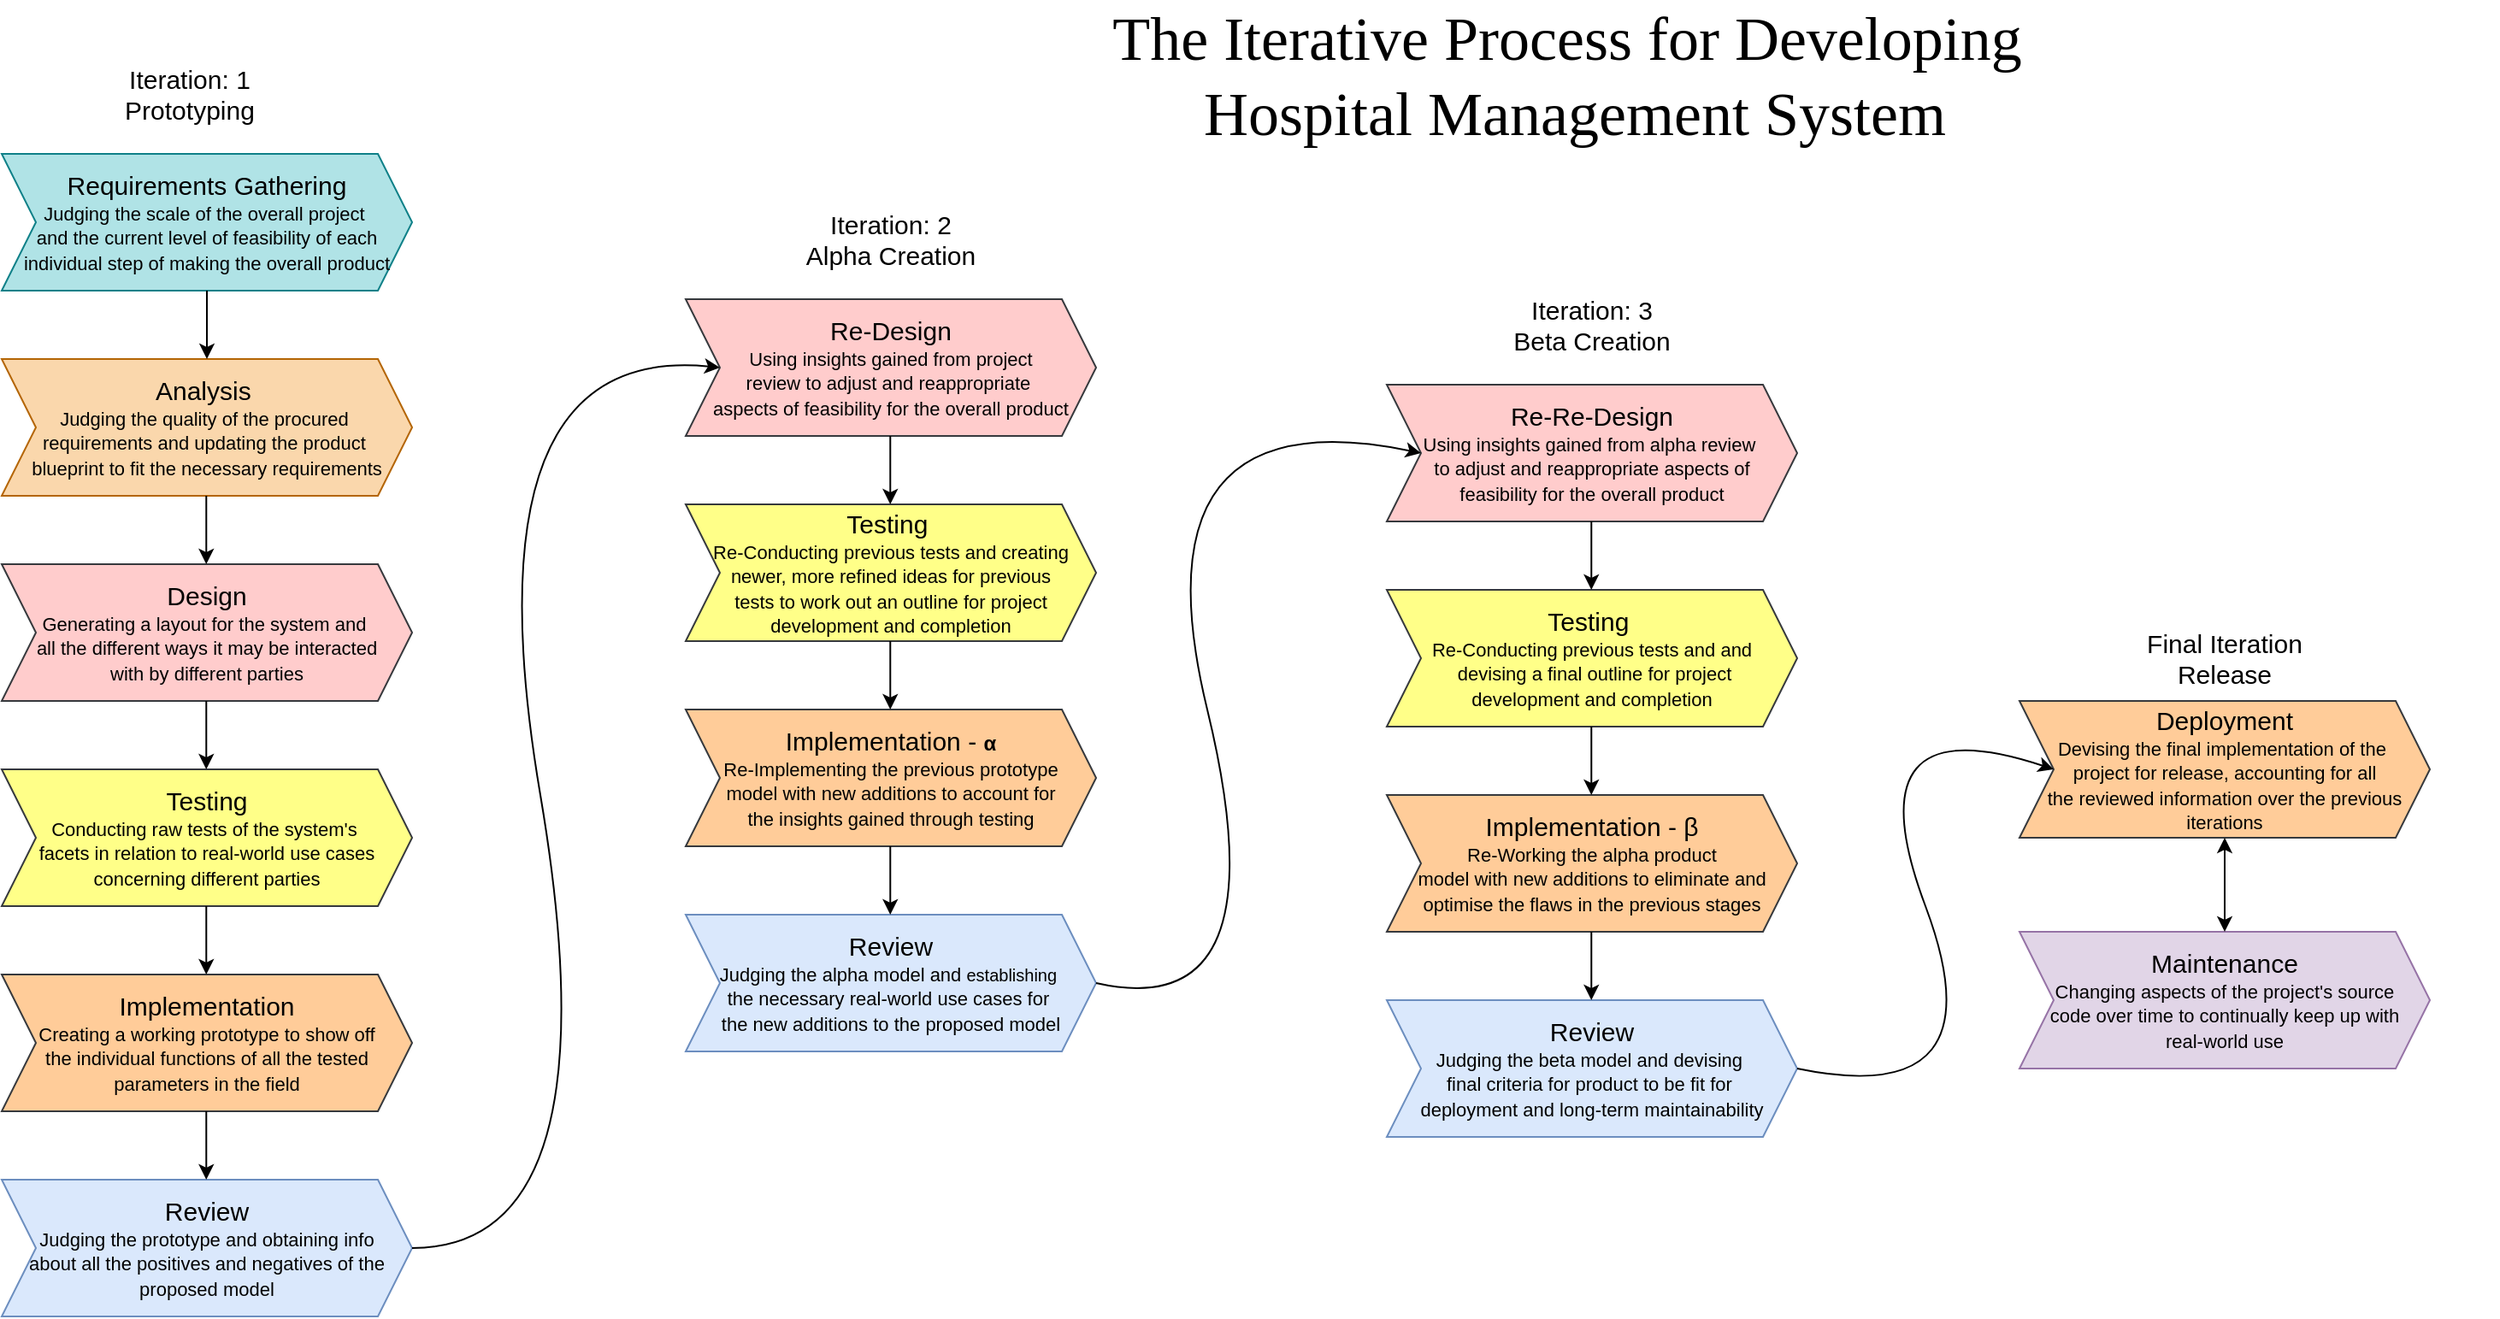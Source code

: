 <mxfile version="26.0.16">
  <diagram name="Page-1" id="-dPIcKe8QbA3c0jQxvfn">
    <mxGraphModel dx="2206" dy="1286" grid="1" gridSize="10" guides="1" tooltips="1" connect="1" arrows="1" fold="1" page="1" pageScale="1" pageWidth="850" pageHeight="1100" math="0" shadow="0">
      <root>
        <mxCell id="0" />
        <mxCell id="1" parent="0" />
        <mxCell id="zoukKVr7SG2NmZqWeOoU-2" value="&lt;font style=&quot;font-size: 15px;&quot;&gt;Requirements Gathering&lt;/font&gt;&lt;div&gt;&lt;font style=&quot;font-size: 11px;&quot;&gt;Judging the scale of the overall project&amp;nbsp;&lt;/font&gt;&lt;/div&gt;&lt;div&gt;&lt;font style=&quot;font-size: 11px;&quot;&gt;and the current level of feasibility of each individual step of making the overall product&lt;/font&gt;&lt;/div&gt;" style="shape=step;perimeter=stepPerimeter;whiteSpace=wrap;html=1;fixedSize=1;fillColor=#b0e3e6;strokeColor=#0e8088;" parent="1" vertex="1">
          <mxGeometry x="120" y="120" width="240" height="80" as="geometry" />
        </mxCell>
        <mxCell id="zoukKVr7SG2NmZqWeOoU-3" value="&lt;font style=&quot;font-size: 15px;&quot;&gt;Analysis&amp;nbsp;&lt;/font&gt;&lt;div&gt;&lt;font style=&quot;font-size: 11px;&quot;&gt;Judging the quality of the procured&amp;nbsp;&lt;/font&gt;&lt;/div&gt;&lt;div&gt;&lt;font style=&quot;font-size: 11px;&quot;&gt;requirements and updating the product&amp;nbsp;&lt;/font&gt;&lt;/div&gt;&lt;div&gt;&lt;font style=&quot;font-size: 11px;&quot;&gt;blueprint to fit the necessary requirements&lt;/font&gt;&lt;/div&gt;" style="shape=step;perimeter=stepPerimeter;whiteSpace=wrap;html=1;fixedSize=1;fillColor=#fad7ac;strokeColor=#b46504;" parent="1" vertex="1">
          <mxGeometry x="120" y="240" width="240" height="80" as="geometry" />
        </mxCell>
        <mxCell id="w0IDhvAIGdiMD3zVf8jR-1" value="&lt;font style=&quot;font-size: 15px;&quot;&gt;Iteration: 1&lt;/font&gt;&lt;div&gt;&lt;font style=&quot;font-size: 15px;&quot;&gt;Prototyping&lt;/font&gt;&lt;/div&gt;" style="text;html=1;align=center;verticalAlign=middle;whiteSpace=wrap;rounded=0;" vertex="1" parent="1">
          <mxGeometry x="180" y="70" width="100" height="30" as="geometry" />
        </mxCell>
        <mxCell id="w0IDhvAIGdiMD3zVf8jR-2" value="&lt;font style=&quot;font-size: 15px;&quot;&gt;Design&lt;/font&gt;&lt;div&gt;&lt;span style=&quot;font-size: 11px;&quot;&gt;Generating a layout for the system and&amp;nbsp;&lt;/span&gt;&lt;/div&gt;&lt;div&gt;&lt;span style=&quot;font-size: 11px;&quot;&gt;all the different ways it may be interacted&lt;/span&gt;&lt;/div&gt;&lt;div&gt;&lt;span style=&quot;font-size: 11px;&quot;&gt;with by different parties&lt;/span&gt;&lt;/div&gt;" style="shape=step;perimeter=stepPerimeter;whiteSpace=wrap;html=1;fixedSize=1;fillColor=#ffcccc;strokeColor=#36393d;" vertex="1" parent="1">
          <mxGeometry x="120" y="360" width="240" height="80" as="geometry" />
        </mxCell>
        <mxCell id="w0IDhvAIGdiMD3zVf8jR-3" value="&lt;font style=&quot;font-size: 15px;&quot;&gt;Testing&lt;/font&gt;&lt;div&gt;&lt;span style=&quot;font-size: 11px;&quot;&gt;Conducting raw tests of the system&#39;s&amp;nbsp;&lt;/span&gt;&lt;/div&gt;&lt;div&gt;&lt;span style=&quot;font-size: 11px; background-color: transparent; color: light-dark(rgb(0, 0, 0), rgb(255, 255, 255));&quot;&gt;facets in relation to real-world use cases concerning different parties&lt;/span&gt;&lt;/div&gt;" style="shape=step;perimeter=stepPerimeter;whiteSpace=wrap;html=1;fixedSize=1;fillColor=#ffff88;strokeColor=#36393d;" vertex="1" parent="1">
          <mxGeometry x="120" y="480" width="240" height="80" as="geometry" />
        </mxCell>
        <mxCell id="w0IDhvAIGdiMD3zVf8jR-4" value="&lt;font style=&quot;font-size: 15px;&quot;&gt;Implementation&lt;/font&gt;&lt;div&gt;&lt;span style=&quot;font-size: 11px;&quot;&gt;Creating a working prototype to show off&lt;br&gt;&lt;/span&gt;&lt;/div&gt;&lt;div&gt;&lt;span style=&quot;font-size: 11px;&quot;&gt;the individual functions of all the tested&lt;/span&gt;&lt;/div&gt;&lt;div&gt;&lt;span style=&quot;font-size: 11px;&quot;&gt;parameters in the field&lt;/span&gt;&lt;/div&gt;" style="shape=step;perimeter=stepPerimeter;whiteSpace=wrap;html=1;fixedSize=1;fillColor=#ffcc99;strokeColor=#36393d;" vertex="1" parent="1">
          <mxGeometry x="120" y="600" width="240" height="80" as="geometry" />
        </mxCell>
        <mxCell id="w0IDhvAIGdiMD3zVf8jR-5" value="&lt;font style=&quot;font-size: 15px;&quot;&gt;Review&lt;/font&gt;&lt;div&gt;&lt;span style=&quot;font-size: 11px; background-color: transparent; color: light-dark(rgb(0, 0, 0), rgb(255, 255, 255));&quot;&gt;Judging the prototype and obtaining info&lt;/span&gt;&lt;/div&gt;&lt;div&gt;&lt;span style=&quot;font-size: 11px; background-color: transparent; color: light-dark(rgb(0, 0, 0), rgb(255, 255, 255));&quot;&gt;about all the positives and negatives of the&lt;/span&gt;&lt;/div&gt;&lt;div&gt;&lt;span style=&quot;font-size: 11px; background-color: transparent; color: light-dark(rgb(0, 0, 0), rgb(255, 255, 255));&quot;&gt;proposed model&lt;/span&gt;&lt;/div&gt;" style="shape=step;perimeter=stepPerimeter;whiteSpace=wrap;html=1;fixedSize=1;fillColor=#dae8fc;strokeColor=#6c8ebf;" vertex="1" parent="1">
          <mxGeometry x="120" y="720" width="240" height="80" as="geometry" />
        </mxCell>
        <mxCell id="w0IDhvAIGdiMD3zVf8jR-6" value="&lt;font style=&quot;font-size: 15px;&quot;&gt;Re-Design&lt;/font&gt;&lt;div&gt;&lt;font style=&quot;font-size: 11px;&quot;&gt;Using insights gained from project&lt;/font&gt;&lt;/div&gt;&lt;div&gt;&lt;span style=&quot;background-color: transparent; color: light-dark(rgb(0, 0, 0), rgb(255, 255, 255)); font-size: 11px;&quot;&gt;review&amp;nbsp;&lt;/span&gt;&lt;span style=&quot;background-color: transparent; color: light-dark(rgb(0, 0, 0), rgb(255, 255, 255)); font-size: 11px;&quot;&gt;to adjust and reappropriate&amp;nbsp;&lt;/span&gt;&lt;/div&gt;&lt;div&gt;&lt;span style=&quot;background-color: transparent; color: light-dark(rgb(0, 0, 0), rgb(255, 255, 255)); font-size: 11px;&quot;&gt;aspects of&amp;nbsp;&lt;/span&gt;&lt;span style=&quot;background-color: transparent; color: light-dark(rgb(0, 0, 0), rgb(255, 255, 255)); font-size: 11px;&quot;&gt;feasibility for the overall product&lt;/span&gt;&lt;/div&gt;" style="shape=step;perimeter=stepPerimeter;whiteSpace=wrap;html=1;fixedSize=1;fillColor=#ffcccc;strokeColor=#36393d;" vertex="1" parent="1">
          <mxGeometry x="520" y="205" width="240" height="80" as="geometry" />
        </mxCell>
        <mxCell id="w0IDhvAIGdiMD3zVf8jR-7" value="&lt;font style=&quot;font-size: 15px;&quot;&gt;Testing&amp;nbsp;&lt;/font&gt;&lt;div&gt;&lt;span style=&quot;font-size: 11px;&quot;&gt;Re-Conducting previous tests and creating&lt;/span&gt;&lt;/div&gt;&lt;div&gt;&lt;span style=&quot;font-size: 11px;&quot;&gt;newer, more refined ideas for previous&lt;/span&gt;&lt;/div&gt;&lt;div&gt;&lt;span style=&quot;font-size: 11px;&quot;&gt;tests to work out an outline for project&lt;/span&gt;&lt;/div&gt;&lt;div&gt;&lt;span style=&quot;font-size: 11px;&quot;&gt;development and completion&lt;/span&gt;&lt;/div&gt;" style="shape=step;perimeter=stepPerimeter;whiteSpace=wrap;html=1;fixedSize=1;fillColor=#ffff88;strokeColor=#36393d;" vertex="1" parent="1">
          <mxGeometry x="520" y="325" width="240" height="80" as="geometry" />
        </mxCell>
        <mxCell id="w0IDhvAIGdiMD3zVf8jR-8" value="&lt;font style=&quot;font-size: 15px;&quot;&gt;Iteration: 2&lt;/font&gt;&lt;div&gt;&lt;font style=&quot;font-size: 15px;&quot;&gt;Alpha Creation&lt;/font&gt;&lt;/div&gt;" style="text;html=1;align=center;verticalAlign=middle;whiteSpace=wrap;rounded=0;" vertex="1" parent="1">
          <mxGeometry x="580" y="155" width="120" height="30" as="geometry" />
        </mxCell>
        <mxCell id="w0IDhvAIGdiMD3zVf8jR-9" value="&lt;font style=&quot;font-size: 15px;&quot;&gt;Implementation -&amp;nbsp;&lt;/font&gt;&lt;b&gt;α&lt;/b&gt;&lt;div&gt;&lt;span style=&quot;font-size: 11px; background-color: transparent; color: light-dark(rgb(0, 0, 0), rgb(255, 255, 255));&quot;&gt;Re-Implementing the previous prototype&lt;/span&gt;&lt;/div&gt;&lt;div&gt;&lt;span style=&quot;font-size: 11px; background-color: transparent; color: light-dark(rgb(0, 0, 0), rgb(255, 255, 255));&quot;&gt;model with new additions to account for&lt;/span&gt;&lt;/div&gt;&lt;div&gt;&lt;span style=&quot;font-size: 11px; background-color: transparent; color: light-dark(rgb(0, 0, 0), rgb(255, 255, 255));&quot;&gt;the insights gained through testing&lt;/span&gt;&lt;/div&gt;" style="shape=step;perimeter=stepPerimeter;whiteSpace=wrap;html=1;fixedSize=1;fillColor=#ffcc99;strokeColor=#36393d;" vertex="1" parent="1">
          <mxGeometry x="520" y="445" width="240" height="80" as="geometry" />
        </mxCell>
        <mxCell id="w0IDhvAIGdiMD3zVf8jR-10" value="&lt;font style=&quot;font-size: 15px;&quot;&gt;Review&lt;/font&gt;&lt;div&gt;&lt;div&gt;&lt;span style=&quot;font-size: 11px; background-color: transparent; color: light-dark(rgb(0, 0, 0), rgb(255, 255, 255));&quot;&gt;Judging the alpha model and &lt;/span&gt;&lt;span style=&quot;background-color: transparent; color: light-dark(rgb(0, 0, 0), rgb(255, 255, 255));&quot;&gt;&lt;font style=&quot;font-size: 10px;&quot;&gt;establishing&lt;/font&gt;&lt;/span&gt;&lt;span style=&quot;font-size: 11px; background-color: transparent; color: light-dark(rgb(0, 0, 0), rgb(255, 255, 255));&quot;&gt;&amp;nbsp;&lt;/span&gt;&lt;/div&gt;&lt;div&gt;&lt;span style=&quot;font-size: 11px; background-color: transparent; color: light-dark(rgb(0, 0, 0), rgb(255, 255, 255));&quot;&gt;the necessary real-world use cases for&amp;nbsp;&lt;/span&gt;&lt;/div&gt;&lt;div&gt;&lt;span style=&quot;font-size: 11px; background-color: transparent; color: light-dark(rgb(0, 0, 0), rgb(255, 255, 255));&quot;&gt;the new additions to&amp;nbsp;&lt;/span&gt;&lt;span style=&quot;background-color: transparent; color: light-dark(rgb(0, 0, 0), rgb(255, 255, 255)); font-size: 11px;&quot;&gt;the&amp;nbsp;&lt;/span&gt;&lt;span style=&quot;background-color: transparent; color: light-dark(rgb(0, 0, 0), rgb(255, 255, 255)); font-size: 11px;&quot;&gt;proposed model&lt;/span&gt;&lt;/div&gt;&lt;/div&gt;" style="shape=step;perimeter=stepPerimeter;whiteSpace=wrap;html=1;fixedSize=1;fillColor=#dae8fc;strokeColor=#6c8ebf;" vertex="1" parent="1">
          <mxGeometry x="520" y="565" width="240" height="80" as="geometry" />
        </mxCell>
        <mxCell id="w0IDhvAIGdiMD3zVf8jR-14" value="&lt;font style=&quot;font-size: 15px;&quot;&gt;Re-Re-Design&lt;/font&gt;&lt;div&gt;&lt;font style=&quot;font-size: 11px;&quot;&gt;Using insights gained from alpha&amp;nbsp;&lt;/font&gt;&lt;span style=&quot;background-color: transparent; color: light-dark(rgb(0, 0, 0), rgb(255, 255, 255)); font-size: 11px;&quot;&gt;review&amp;nbsp;&lt;/span&gt;&lt;/div&gt;&lt;div&gt;&lt;span style=&quot;background-color: transparent; color: light-dark(rgb(0, 0, 0), rgb(255, 255, 255)); font-size: 11px;&quot;&gt;to adjust and reappropriate aspects of&lt;/span&gt;&lt;/div&gt;&lt;div&gt;&lt;span style=&quot;background-color: transparent; color: light-dark(rgb(0, 0, 0), rgb(255, 255, 255)); font-size: 11px;&quot;&gt;feasibility for the overall product&lt;/span&gt;&lt;/div&gt;" style="shape=step;perimeter=stepPerimeter;whiteSpace=wrap;html=1;fixedSize=1;fillColor=#ffcccc;strokeColor=#36393d;" vertex="1" parent="1">
          <mxGeometry x="930" y="255" width="240" height="80" as="geometry" />
        </mxCell>
        <mxCell id="w0IDhvAIGdiMD3zVf8jR-15" value="&lt;font style=&quot;font-size: 15px;&quot;&gt;Testing&amp;nbsp;&lt;/font&gt;&lt;div&gt;&lt;span style=&quot;font-size: 11px;&quot;&gt;Re-Conducting previous tests and and&lt;/span&gt;&lt;/div&gt;&lt;div&gt;&lt;span style=&quot;font-size: 11px;&quot;&gt;&amp;nbsp;devising a final outline&lt;/span&gt;&lt;span style=&quot;font-size: 11px; background-color: transparent; color: light-dark(rgb(0, 0, 0), rgb(255, 255, 255));&quot;&gt;&amp;nbsp;for project&lt;/span&gt;&lt;/div&gt;&lt;div&gt;&lt;span style=&quot;font-size: 11px;&quot;&gt;development and completion&lt;/span&gt;&lt;/div&gt;" style="shape=step;perimeter=stepPerimeter;whiteSpace=wrap;html=1;fixedSize=1;fillColor=#ffff88;strokeColor=#36393d;" vertex="1" parent="1">
          <mxGeometry x="930" y="375" width="240" height="80" as="geometry" />
        </mxCell>
        <mxCell id="w0IDhvAIGdiMD3zVf8jR-16" value="&lt;font style=&quot;font-size: 15px;&quot;&gt;Iteration: 3&lt;/font&gt;&lt;div&gt;&lt;font style=&quot;font-size: 15px;&quot;&gt;Beta Creation&lt;/font&gt;&lt;/div&gt;" style="text;html=1;align=center;verticalAlign=middle;whiteSpace=wrap;rounded=0;" vertex="1" parent="1">
          <mxGeometry x="990" y="205" width="120" height="30" as="geometry" />
        </mxCell>
        <mxCell id="w0IDhvAIGdiMD3zVf8jR-17" value="&lt;font style=&quot;font-size: 15px;&quot;&gt;Implementation -&amp;nbsp;β&lt;/font&gt;&lt;div&gt;&lt;span style=&quot;font-size: 11px; background-color: transparent; color: light-dark(rgb(0, 0, 0), rgb(255, 255, 255));&quot;&gt;Re-Working the alpha product&lt;/span&gt;&lt;/div&gt;&lt;div&gt;&lt;span style=&quot;font-size: 11px; background-color: transparent; color: light-dark(rgb(0, 0, 0), rgb(255, 255, 255));&quot;&gt;model with new additions to eliminate and optimise the flaws in the previous stages&lt;/span&gt;&lt;/div&gt;" style="shape=step;perimeter=stepPerimeter;whiteSpace=wrap;html=1;fixedSize=1;fillColor=#ffcc99;strokeColor=#36393d;" vertex="1" parent="1">
          <mxGeometry x="930" y="495" width="240" height="80" as="geometry" />
        </mxCell>
        <mxCell id="w0IDhvAIGdiMD3zVf8jR-18" value="&lt;font style=&quot;font-size: 15px;&quot;&gt;Review&lt;/font&gt;&lt;div&gt;&lt;div&gt;&lt;span style=&quot;font-size: 11px; background-color: transparent; color: light-dark(rgb(0, 0, 0), rgb(255, 255, 255));&quot;&gt;Judging the beta model and&amp;nbsp;&lt;/span&gt;&lt;span style=&quot;background-color: transparent; color: light-dark(rgb(0, 0, 0), rgb(255, 255, 255)); font-size: 11px;&quot;&gt;devising&amp;nbsp;&lt;/span&gt;&lt;/div&gt;&lt;div&gt;&lt;span style=&quot;font-size: 11px; background-color: transparent; color: light-dark(rgb(0, 0, 0), rgb(255, 255, 255));&quot;&gt;final&amp;nbsp;&lt;/span&gt;&lt;span style=&quot;font-size: 11px; background-color: transparent; color: light-dark(rgb(0, 0, 0), rgb(255, 255, 255));&quot;&gt;criteria for product to be fit for&amp;nbsp;&lt;/span&gt;&lt;/div&gt;&lt;/div&gt;&lt;div&gt;&lt;span style=&quot;font-size: 11px; background-color: transparent; color: light-dark(rgb(0, 0, 0), rgb(255, 255, 255));&quot;&gt;deployment&amp;nbsp;&lt;/span&gt;&lt;span style=&quot;font-size: 11px; background-color: transparent; color: light-dark(rgb(0, 0, 0), rgb(255, 255, 255));&quot;&gt;and long-term maintainability&lt;/span&gt;&lt;/div&gt;" style="shape=step;perimeter=stepPerimeter;whiteSpace=wrap;html=1;fixedSize=1;fillColor=#dae8fc;strokeColor=#6c8ebf;" vertex="1" parent="1">
          <mxGeometry x="930" y="615" width="240" height="80" as="geometry" />
        </mxCell>
        <mxCell id="w0IDhvAIGdiMD3zVf8jR-19" value="&lt;font style=&quot;font-size: 15px;&quot;&gt;Deployment&lt;/font&gt;&lt;div&gt;&lt;div&gt;&lt;span style=&quot;font-size: 11px;&quot;&gt;Devising the final implementation of the&amp;nbsp;&lt;/span&gt;&lt;/div&gt;&lt;/div&gt;&lt;div&gt;&lt;span style=&quot;font-size: 11px;&quot;&gt;project for release, accounting for all the&amp;nbsp;&lt;/span&gt;&lt;span style=&quot;font-size: 11px; background-color: transparent; color: light-dark(rgb(0, 0, 0), rgb(255, 255, 255));&quot;&gt;reviewed information over the previous iterations&lt;/span&gt;&lt;/div&gt;" style="shape=step;perimeter=stepPerimeter;whiteSpace=wrap;html=1;fixedSize=1;fillColor=#ffcc99;strokeColor=#36393d;" vertex="1" parent="1">
          <mxGeometry x="1300" y="440" width="240" height="80" as="geometry" />
        </mxCell>
        <mxCell id="w0IDhvAIGdiMD3zVf8jR-20" value="&lt;font style=&quot;font-size: 15px;&quot;&gt;Maintenance&lt;/font&gt;&lt;div&gt;&lt;div&gt;&lt;span style=&quot;font-size: 11px;&quot;&gt;Changing aspects of the project&#39;s source&lt;/span&gt;&lt;/div&gt;&lt;/div&gt;&lt;div&gt;&lt;span style=&quot;font-size: 11px;&quot;&gt;code over time to continually keep up with&lt;/span&gt;&lt;/div&gt;&lt;div&gt;&lt;span style=&quot;font-size: 11px;&quot;&gt;real-world use&lt;/span&gt;&lt;/div&gt;" style="shape=step;perimeter=stepPerimeter;whiteSpace=wrap;html=1;fixedSize=1;fillColor=#e1d5e7;strokeColor=#9673a6;" vertex="1" parent="1">
          <mxGeometry x="1300" y="575" width="240" height="80" as="geometry" />
        </mxCell>
        <mxCell id="w0IDhvAIGdiMD3zVf8jR-21" value="&lt;font style=&quot;font-size: 15px;&quot;&gt;Final Iteration&lt;/font&gt;&lt;div&gt;&lt;span style=&quot;font-size: 15px;&quot;&gt;Release&lt;/span&gt;&lt;/div&gt;" style="text;html=1;align=center;verticalAlign=middle;whiteSpace=wrap;rounded=0;" vertex="1" parent="1">
          <mxGeometry x="1360" y="400" width="120" height="30" as="geometry" />
        </mxCell>
        <mxCell id="w0IDhvAIGdiMD3zVf8jR-27" value="" style="endArrow=classic;html=1;rounded=0;exitX=0.5;exitY=1;exitDx=0;exitDy=0;entryX=0.5;entryY=0;entryDx=0;entryDy=0;" edge="1" parent="1" source="zoukKVr7SG2NmZqWeOoU-2" target="zoukKVr7SG2NmZqWeOoU-3">
          <mxGeometry width="50" height="50" relative="1" as="geometry">
            <mxPoint x="330" y="430" as="sourcePoint" />
            <mxPoint x="380" y="380" as="targetPoint" />
          </mxGeometry>
        </mxCell>
        <mxCell id="w0IDhvAIGdiMD3zVf8jR-28" value="" style="endArrow=classic;html=1;rounded=0;exitX=0.5;exitY=1;exitDx=0;exitDy=0;entryX=0.5;entryY=0;entryDx=0;entryDy=0;" edge="1" parent="1">
          <mxGeometry width="50" height="50" relative="1" as="geometry">
            <mxPoint x="239.64" y="320" as="sourcePoint" />
            <mxPoint x="239.64" y="360" as="targetPoint" />
          </mxGeometry>
        </mxCell>
        <mxCell id="w0IDhvAIGdiMD3zVf8jR-29" value="" style="endArrow=classic;html=1;rounded=0;exitX=0.5;exitY=1;exitDx=0;exitDy=0;entryX=0.5;entryY=0;entryDx=0;entryDy=0;" edge="1" parent="1">
          <mxGeometry width="50" height="50" relative="1" as="geometry">
            <mxPoint x="239.64" y="440" as="sourcePoint" />
            <mxPoint x="239.64" y="480" as="targetPoint" />
          </mxGeometry>
        </mxCell>
        <mxCell id="w0IDhvAIGdiMD3zVf8jR-30" value="" style="endArrow=classic;html=1;rounded=0;exitX=0.5;exitY=1;exitDx=0;exitDy=0;entryX=0.5;entryY=0;entryDx=0;entryDy=0;" edge="1" parent="1">
          <mxGeometry width="50" height="50" relative="1" as="geometry">
            <mxPoint x="239.64" y="560" as="sourcePoint" />
            <mxPoint x="239.64" y="600" as="targetPoint" />
          </mxGeometry>
        </mxCell>
        <mxCell id="w0IDhvAIGdiMD3zVf8jR-31" value="" style="endArrow=classic;html=1;rounded=0;exitX=0.5;exitY=1;exitDx=0;exitDy=0;entryX=0.5;entryY=0;entryDx=0;entryDy=0;" edge="1" parent="1">
          <mxGeometry width="50" height="50" relative="1" as="geometry">
            <mxPoint x="239.64" y="680" as="sourcePoint" />
            <mxPoint x="239.64" y="720" as="targetPoint" />
          </mxGeometry>
        </mxCell>
        <mxCell id="w0IDhvAIGdiMD3zVf8jR-32" value="" style="endArrow=classic;html=1;rounded=0;exitX=0.5;exitY=1;exitDx=0;exitDy=0;entryX=0.5;entryY=0;entryDx=0;entryDy=0;" edge="1" parent="1">
          <mxGeometry width="50" height="50" relative="1" as="geometry">
            <mxPoint x="639.64" y="285" as="sourcePoint" />
            <mxPoint x="639.64" y="325" as="targetPoint" />
          </mxGeometry>
        </mxCell>
        <mxCell id="w0IDhvAIGdiMD3zVf8jR-33" value="" style="endArrow=classic;html=1;rounded=0;exitX=0.5;exitY=1;exitDx=0;exitDy=0;entryX=0.5;entryY=0;entryDx=0;entryDy=0;" edge="1" parent="1">
          <mxGeometry width="50" height="50" relative="1" as="geometry">
            <mxPoint x="639.64" y="405" as="sourcePoint" />
            <mxPoint x="639.64" y="445" as="targetPoint" />
          </mxGeometry>
        </mxCell>
        <mxCell id="w0IDhvAIGdiMD3zVf8jR-34" value="" style="endArrow=classic;html=1;rounded=0;exitX=0.5;exitY=1;exitDx=0;exitDy=0;entryX=0.5;entryY=0;entryDx=0;entryDy=0;" edge="1" parent="1">
          <mxGeometry width="50" height="50" relative="1" as="geometry">
            <mxPoint x="639.64" y="525" as="sourcePoint" />
            <mxPoint x="639.64" y="565" as="targetPoint" />
          </mxGeometry>
        </mxCell>
        <mxCell id="w0IDhvAIGdiMD3zVf8jR-35" value="" style="endArrow=classic;html=1;rounded=0;exitX=0.5;exitY=1;exitDx=0;exitDy=0;entryX=0.5;entryY=0;entryDx=0;entryDy=0;" edge="1" parent="1">
          <mxGeometry width="50" height="50" relative="1" as="geometry">
            <mxPoint x="1049.64" y="335" as="sourcePoint" />
            <mxPoint x="1049.64" y="375" as="targetPoint" />
          </mxGeometry>
        </mxCell>
        <mxCell id="w0IDhvAIGdiMD3zVf8jR-36" value="" style="endArrow=classic;html=1;rounded=0;exitX=0.5;exitY=1;exitDx=0;exitDy=0;entryX=0.5;entryY=0;entryDx=0;entryDy=0;" edge="1" parent="1">
          <mxGeometry width="50" height="50" relative="1" as="geometry">
            <mxPoint x="1049.64" y="455" as="sourcePoint" />
            <mxPoint x="1049.64" y="495" as="targetPoint" />
          </mxGeometry>
        </mxCell>
        <mxCell id="w0IDhvAIGdiMD3zVf8jR-37" value="" style="endArrow=classic;html=1;rounded=0;exitX=0.5;exitY=1;exitDx=0;exitDy=0;entryX=0.5;entryY=0;entryDx=0;entryDy=0;" edge="1" parent="1">
          <mxGeometry width="50" height="50" relative="1" as="geometry">
            <mxPoint x="1049.64" y="575" as="sourcePoint" />
            <mxPoint x="1049.64" y="615" as="targetPoint" />
          </mxGeometry>
        </mxCell>
        <mxCell id="w0IDhvAIGdiMD3zVf8jR-38" value="" style="endArrow=classic;startArrow=classic;html=1;rounded=0;entryX=0.5;entryY=1;entryDx=0;entryDy=0;exitX=0.5;exitY=0;exitDx=0;exitDy=0;" edge="1" parent="1" source="w0IDhvAIGdiMD3zVf8jR-20" target="w0IDhvAIGdiMD3zVf8jR-19">
          <mxGeometry width="50" height="50" relative="1" as="geometry">
            <mxPoint x="1110" y="450" as="sourcePoint" />
            <mxPoint x="1160" y="400" as="targetPoint" />
          </mxGeometry>
        </mxCell>
        <mxCell id="w0IDhvAIGdiMD3zVf8jR-39" value="" style="curved=1;endArrow=classic;html=1;rounded=0;exitX=1;exitY=0.5;exitDx=0;exitDy=0;entryX=0;entryY=0.5;entryDx=0;entryDy=0;" edge="1" parent="1" source="w0IDhvAIGdiMD3zVf8jR-5" target="w0IDhvAIGdiMD3zVf8jR-6">
          <mxGeometry width="50" height="50" relative="1" as="geometry">
            <mxPoint x="430" y="760" as="sourcePoint" />
            <mxPoint x="440" y="410" as="targetPoint" />
            <Array as="points">
              <mxPoint x="480" y="760" />
              <mxPoint x="390" y="230" />
            </Array>
          </mxGeometry>
        </mxCell>
        <mxCell id="w0IDhvAIGdiMD3zVf8jR-40" value="" style="curved=1;endArrow=classic;html=1;rounded=0;exitX=1;exitY=0.5;exitDx=0;exitDy=0;entryX=0;entryY=0.5;entryDx=0;entryDy=0;" edge="1" parent="1" source="w0IDhvAIGdiMD3zVf8jR-10" target="w0IDhvAIGdiMD3zVf8jR-14">
          <mxGeometry width="50" height="50" relative="1" as="geometry">
            <mxPoint x="750" y="790" as="sourcePoint" />
            <mxPoint x="930" y="275" as="targetPoint" />
            <Array as="points">
              <mxPoint x="870" y="630" />
              <mxPoint x="780" y="260" />
            </Array>
          </mxGeometry>
        </mxCell>
        <mxCell id="w0IDhvAIGdiMD3zVf8jR-41" value="" style="curved=1;endArrow=classic;html=1;rounded=0;exitX=1;exitY=0.5;exitDx=0;exitDy=0;entryX=0;entryY=0.5;entryDx=0;entryDy=0;" edge="1" parent="1" source="w0IDhvAIGdiMD3zVf8jR-18" target="w0IDhvAIGdiMD3zVf8jR-19">
          <mxGeometry width="50" height="50" relative="1" as="geometry">
            <mxPoint x="1180" y="655" as="sourcePoint" />
            <mxPoint x="1370" y="345" as="targetPoint" />
            <Array as="points">
              <mxPoint x="1290" y="680" />
              <mxPoint x="1200" y="440" />
            </Array>
          </mxGeometry>
        </mxCell>
        <mxCell id="w0IDhvAIGdiMD3zVf8jR-42" value="&lt;font face=&quot;Verdana&quot; style=&quot;font-size: 36px;&quot;&gt;The Iterative Process for Developing&amp;nbsp;&lt;/font&gt;&lt;div&gt;&lt;font face=&quot;Verdana&quot; style=&quot;font-size: 36px;&quot;&gt;Hospital Management System&lt;/font&gt;&lt;/div&gt;" style="text;html=1;align=center;verticalAlign=middle;whiteSpace=wrap;rounded=0;" vertex="1" parent="1">
          <mxGeometry x="500" y="30" width="1080" height="90" as="geometry" />
        </mxCell>
      </root>
    </mxGraphModel>
  </diagram>
</mxfile>
